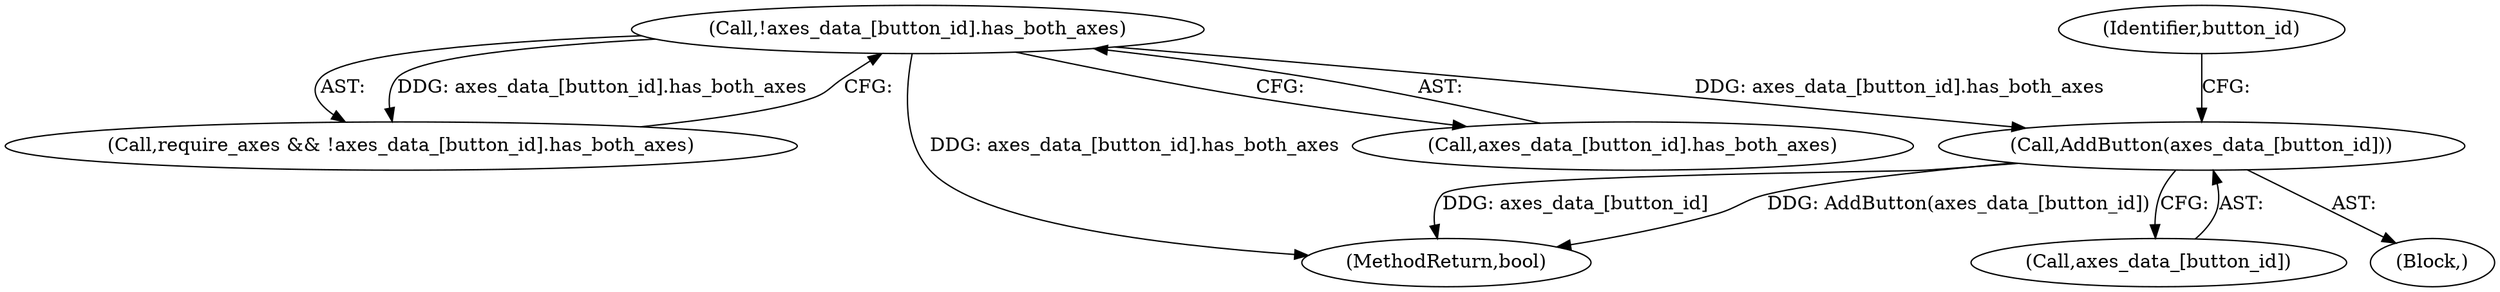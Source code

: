 digraph "0_Chrome_79708b391b2e91d63b5d009ec6202c7d7ededf93_3@array" {
"1000127" [label="(Call,AddButton(axes_data_[button_id]))"];
"1000119" [label="(Call,!axes_data_[button_id].has_both_axes)"];
"1000117" [label="(Call,require_axes && !axes_data_[button_id].has_both_axes)"];
"1000127" [label="(Call,AddButton(axes_data_[button_id]))"];
"1000132" [label="(Identifier,button_id)"];
"1000135" [label="(MethodReturn,bool)"];
"1000119" [label="(Call,!axes_data_[button_id].has_both_axes)"];
"1000120" [label="(Call,axes_data_[button_id].has_both_axes)"];
"1000128" [label="(Call,axes_data_[button_id])"];
"1000103" [label="(Block,)"];
"1000127" -> "1000103"  [label="AST: "];
"1000127" -> "1000128"  [label="CFG: "];
"1000128" -> "1000127"  [label="AST: "];
"1000132" -> "1000127"  [label="CFG: "];
"1000127" -> "1000135"  [label="DDG: AddButton(axes_data_[button_id])"];
"1000127" -> "1000135"  [label="DDG: axes_data_[button_id]"];
"1000119" -> "1000127"  [label="DDG: axes_data_[button_id].has_both_axes"];
"1000119" -> "1000117"  [label="AST: "];
"1000119" -> "1000120"  [label="CFG: "];
"1000120" -> "1000119"  [label="AST: "];
"1000117" -> "1000119"  [label="CFG: "];
"1000119" -> "1000135"  [label="DDG: axes_data_[button_id].has_both_axes"];
"1000119" -> "1000117"  [label="DDG: axes_data_[button_id].has_both_axes"];
}
